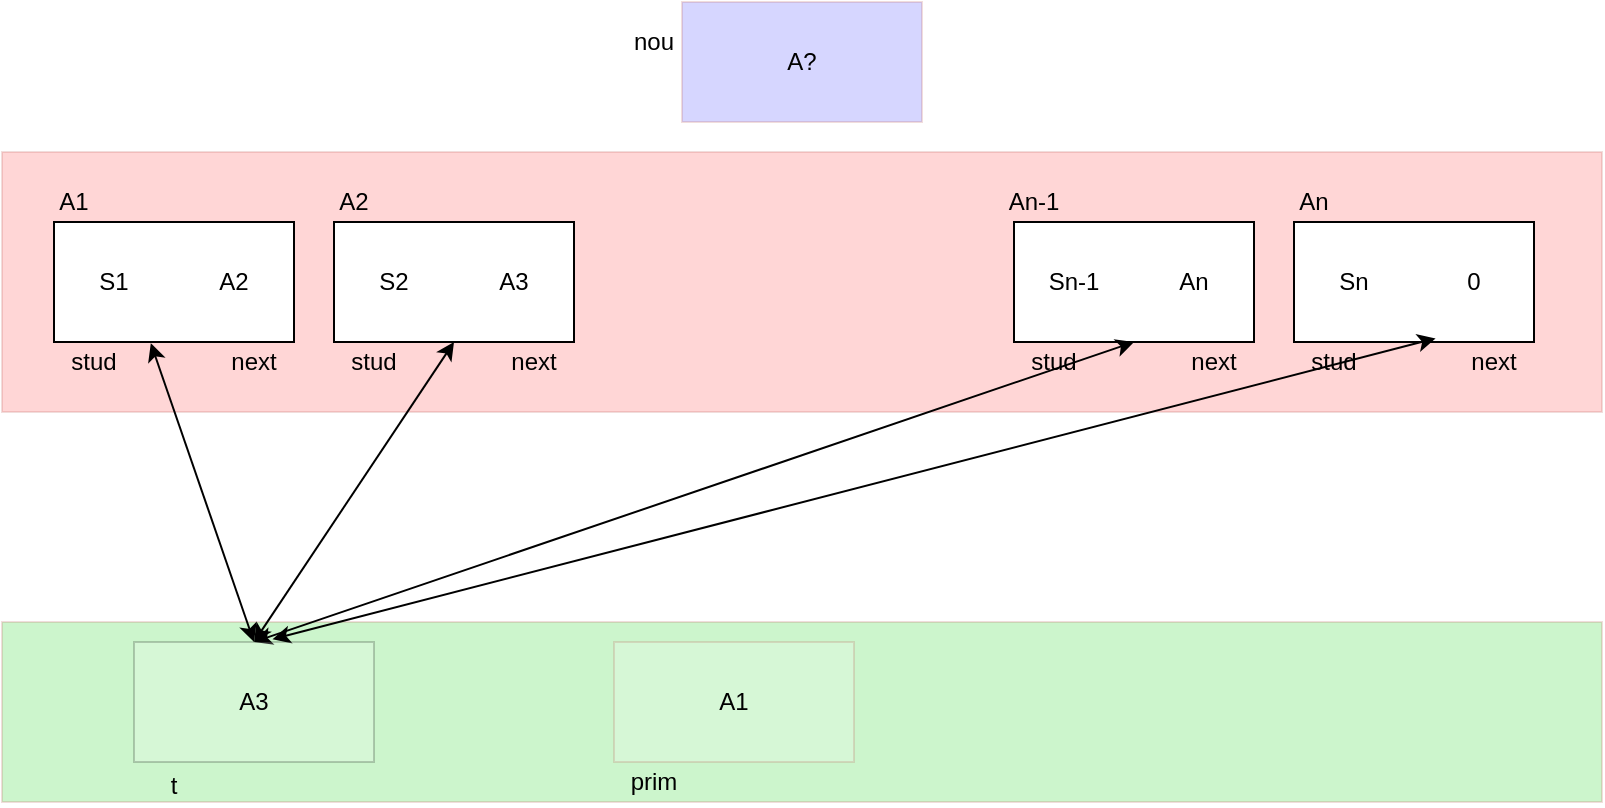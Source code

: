 <mxfile version="14.5.1" type="device"><diagram id="Xftln9_hrZtausscH2vd" name="Page-1"><mxGraphModel dx="1038" dy="548" grid="1" gridSize="10" guides="1" tooltips="1" connect="1" arrows="1" fold="1" page="1" pageScale="1" pageWidth="827" pageHeight="1169" math="0" shadow="0"><root><mxCell id="0"/><mxCell id="1" parent="0"/><mxCell id="q1DSiTfd3d8a4xcCRH58-27" value="" style="rounded=0;whiteSpace=wrap;html=1;strokeColor=#B85450;shadow=0;opacity=20;fillColor=#00CC00;" vertex="1" parent="1"><mxGeometry x="14" y="320" width="800" height="90" as="geometry"/></mxCell><mxCell id="q1DSiTfd3d8a4xcCRH58-26" value="" style="rounded=0;whiteSpace=wrap;html=1;strokeColor=#B85450;shadow=0;opacity=20;fillColor=#FF3333;" vertex="1" parent="1"><mxGeometry x="14" y="85" width="800" height="130" as="geometry"/></mxCell><mxCell id="q1DSiTfd3d8a4xcCRH58-1" value="" style="rounded=0;whiteSpace=wrap;html=1;" vertex="1" parent="1"><mxGeometry x="40" y="120" width="120" height="60" as="geometry"/></mxCell><mxCell id="q1DSiTfd3d8a4xcCRH58-2" value="stud" style="text;html=1;strokeColor=none;fillColor=none;align=center;verticalAlign=middle;whiteSpace=wrap;rounded=0;" vertex="1" parent="1"><mxGeometry x="40" y="180" width="40" height="20" as="geometry"/></mxCell><mxCell id="q1DSiTfd3d8a4xcCRH58-4" value="next" style="text;html=1;strokeColor=none;fillColor=none;align=center;verticalAlign=middle;whiteSpace=wrap;rounded=0;" vertex="1" parent="1"><mxGeometry x="120" y="180" width="40" height="20" as="geometry"/></mxCell><mxCell id="q1DSiTfd3d8a4xcCRH58-5" value="S1" style="text;html=1;strokeColor=none;fillColor=none;align=center;verticalAlign=middle;whiteSpace=wrap;rounded=0;" vertex="1" parent="1"><mxGeometry x="50" y="140" width="40" height="20" as="geometry"/></mxCell><mxCell id="q1DSiTfd3d8a4xcCRH58-6" value="A2" style="text;html=1;strokeColor=none;fillColor=none;align=center;verticalAlign=middle;whiteSpace=wrap;rounded=0;" vertex="1" parent="1"><mxGeometry x="110" y="140" width="40" height="20" as="geometry"/></mxCell><mxCell id="q1DSiTfd3d8a4xcCRH58-7" value="A1" style="text;html=1;strokeColor=none;fillColor=none;align=center;verticalAlign=middle;whiteSpace=wrap;rounded=0;" vertex="1" parent="1"><mxGeometry x="30" y="100" width="40" height="20" as="geometry"/></mxCell><mxCell id="q1DSiTfd3d8a4xcCRH58-8" value="" style="rounded=0;whiteSpace=wrap;html=1;" vertex="1" parent="1"><mxGeometry x="180" y="120" width="120" height="60" as="geometry"/></mxCell><mxCell id="q1DSiTfd3d8a4xcCRH58-9" value="stud" style="text;html=1;strokeColor=none;fillColor=none;align=center;verticalAlign=middle;whiteSpace=wrap;rounded=0;" vertex="1" parent="1"><mxGeometry x="180" y="180" width="40" height="20" as="geometry"/></mxCell><mxCell id="q1DSiTfd3d8a4xcCRH58-10" value="next" style="text;html=1;strokeColor=none;fillColor=none;align=center;verticalAlign=middle;whiteSpace=wrap;rounded=0;" vertex="1" parent="1"><mxGeometry x="260" y="180" width="40" height="20" as="geometry"/></mxCell><mxCell id="q1DSiTfd3d8a4xcCRH58-11" value="S2" style="text;html=1;strokeColor=none;fillColor=none;align=center;verticalAlign=middle;whiteSpace=wrap;rounded=0;" vertex="1" parent="1"><mxGeometry x="190" y="140" width="40" height="20" as="geometry"/></mxCell><mxCell id="q1DSiTfd3d8a4xcCRH58-12" value="A3" style="text;html=1;strokeColor=none;fillColor=none;align=center;verticalAlign=middle;whiteSpace=wrap;rounded=0;" vertex="1" parent="1"><mxGeometry x="250" y="140" width="40" height="20" as="geometry"/></mxCell><mxCell id="q1DSiTfd3d8a4xcCRH58-13" value="A2" style="text;html=1;strokeColor=none;fillColor=none;align=center;verticalAlign=middle;whiteSpace=wrap;rounded=0;" vertex="1" parent="1"><mxGeometry x="170" y="100" width="40" height="20" as="geometry"/></mxCell><mxCell id="q1DSiTfd3d8a4xcCRH58-14" value="" style="rounded=0;whiteSpace=wrap;html=1;" vertex="1" parent="1"><mxGeometry x="520" y="120" width="120" height="60" as="geometry"/></mxCell><mxCell id="q1DSiTfd3d8a4xcCRH58-15" value="stud" style="text;html=1;strokeColor=none;fillColor=none;align=center;verticalAlign=middle;whiteSpace=wrap;rounded=0;" vertex="1" parent="1"><mxGeometry x="520" y="180" width="40" height="20" as="geometry"/></mxCell><mxCell id="q1DSiTfd3d8a4xcCRH58-16" value="next" style="text;html=1;strokeColor=none;fillColor=none;align=center;verticalAlign=middle;whiteSpace=wrap;rounded=0;" vertex="1" parent="1"><mxGeometry x="600" y="180" width="40" height="20" as="geometry"/></mxCell><mxCell id="q1DSiTfd3d8a4xcCRH58-17" value="Sn-1" style="text;html=1;strokeColor=none;fillColor=none;align=center;verticalAlign=middle;whiteSpace=wrap;rounded=0;" vertex="1" parent="1"><mxGeometry x="530" y="140" width="40" height="20" as="geometry"/></mxCell><mxCell id="q1DSiTfd3d8a4xcCRH58-18" value="An" style="text;html=1;strokeColor=none;fillColor=none;align=center;verticalAlign=middle;whiteSpace=wrap;rounded=0;" vertex="1" parent="1"><mxGeometry x="590" y="140" width="40" height="20" as="geometry"/></mxCell><mxCell id="q1DSiTfd3d8a4xcCRH58-19" value="An-1" style="text;html=1;strokeColor=none;fillColor=none;align=center;verticalAlign=middle;whiteSpace=wrap;rounded=0;" vertex="1" parent="1"><mxGeometry x="510" y="100" width="40" height="20" as="geometry"/></mxCell><mxCell id="q1DSiTfd3d8a4xcCRH58-20" value="" style="rounded=0;whiteSpace=wrap;html=1;" vertex="1" parent="1"><mxGeometry x="660" y="120" width="120" height="60" as="geometry"/></mxCell><mxCell id="q1DSiTfd3d8a4xcCRH58-21" value="stud" style="text;html=1;strokeColor=none;fillColor=none;align=center;verticalAlign=middle;whiteSpace=wrap;rounded=0;" vertex="1" parent="1"><mxGeometry x="660" y="180" width="40" height="20" as="geometry"/></mxCell><mxCell id="q1DSiTfd3d8a4xcCRH58-22" value="next" style="text;html=1;strokeColor=none;fillColor=none;align=center;verticalAlign=middle;whiteSpace=wrap;rounded=0;" vertex="1" parent="1"><mxGeometry x="740" y="180" width="40" height="20" as="geometry"/></mxCell><mxCell id="q1DSiTfd3d8a4xcCRH58-23" value="Sn" style="text;html=1;strokeColor=none;fillColor=none;align=center;verticalAlign=middle;whiteSpace=wrap;rounded=0;" vertex="1" parent="1"><mxGeometry x="670" y="140" width="40" height="20" as="geometry"/></mxCell><mxCell id="q1DSiTfd3d8a4xcCRH58-24" value="0" style="text;html=1;strokeColor=none;fillColor=none;align=center;verticalAlign=middle;whiteSpace=wrap;rounded=0;" vertex="1" parent="1"><mxGeometry x="730" y="140" width="40" height="20" as="geometry"/></mxCell><mxCell id="q1DSiTfd3d8a4xcCRH58-25" value="An" style="text;html=1;strokeColor=none;fillColor=none;align=center;verticalAlign=middle;whiteSpace=wrap;rounded=0;" vertex="1" parent="1"><mxGeometry x="650" y="100" width="40" height="20" as="geometry"/></mxCell><mxCell id="q1DSiTfd3d8a4xcCRH58-29" value="t" style="text;html=1;strokeColor=none;fillColor=none;align=center;verticalAlign=middle;whiteSpace=wrap;rounded=0;shadow=0;opacity=20;" vertex="1" parent="1"><mxGeometry x="80" y="392" width="40" height="20" as="geometry"/></mxCell><mxCell id="q1DSiTfd3d8a4xcCRH58-31" value="prim" style="text;html=1;strokeColor=none;fillColor=none;align=center;verticalAlign=middle;whiteSpace=wrap;rounded=0;shadow=0;opacity=20;" vertex="1" parent="1"><mxGeometry x="290" y="390" width="100" height="20" as="geometry"/></mxCell><mxCell id="q1DSiTfd3d8a4xcCRH58-32" value="A?" style="rounded=0;whiteSpace=wrap;html=1;shadow=0;strokeColor=#B85450;opacity=20;fillColor=#3333FF;" vertex="1" parent="1"><mxGeometry x="354" y="10" width="120" height="60" as="geometry"/></mxCell><mxCell id="q1DSiTfd3d8a4xcCRH58-33" value="nou" style="text;html=1;strokeColor=none;fillColor=none;align=center;verticalAlign=middle;whiteSpace=wrap;rounded=0;shadow=0;opacity=20;" vertex="1" parent="1"><mxGeometry x="320" y="20" width="40" height="20" as="geometry"/></mxCell><mxCell id="q1DSiTfd3d8a4xcCRH58-36" value="" style="endArrow=classic;startArrow=classic;html=1;entryX=1.21;entryY=0.03;entryDx=0;entryDy=0;entryPerimeter=0;exitX=0.5;exitY=0;exitDx=0;exitDy=0;" edge="1" parent="1" source="q1DSiTfd3d8a4xcCRH58-28" target="q1DSiTfd3d8a4xcCRH58-2"><mxGeometry width="50" height="50" relative="1" as="geometry"><mxPoint x="100" y="340" as="sourcePoint"/><mxPoint x="150" y="290" as="targetPoint"/></mxGeometry></mxCell><mxCell id="q1DSiTfd3d8a4xcCRH58-37" value="" style="endArrow=classic;startArrow=classic;html=1;entryX=0.5;entryY=1;entryDx=0;entryDy=0;" edge="1" parent="1" target="q1DSiTfd3d8a4xcCRH58-8"><mxGeometry width="50" height="50" relative="1" as="geometry"><mxPoint x="140" y="330" as="sourcePoint"/><mxPoint x="98.4" y="190.6" as="targetPoint"/></mxGeometry></mxCell><mxCell id="q1DSiTfd3d8a4xcCRH58-38" value="" style="endArrow=classic;startArrow=classic;html=1;entryX=0.5;entryY=1;entryDx=0;entryDy=0;exitX=0.5;exitY=0;exitDx=0;exitDy=0;" edge="1" parent="1" source="q1DSiTfd3d8a4xcCRH58-28" target="q1DSiTfd3d8a4xcCRH58-14"><mxGeometry width="50" height="50" relative="1" as="geometry"><mxPoint x="150" y="340" as="sourcePoint"/><mxPoint x="250" y="190" as="targetPoint"/></mxGeometry></mxCell><mxCell id="q1DSiTfd3d8a4xcCRH58-39" value="" style="endArrow=classic;startArrow=classic;html=1;entryX=0.59;entryY=0.97;entryDx=0;entryDy=0;exitX=0.577;exitY=-0.023;exitDx=0;exitDy=0;exitPerimeter=0;entryPerimeter=0;" edge="1" parent="1" source="q1DSiTfd3d8a4xcCRH58-28" target="q1DSiTfd3d8a4xcCRH58-20"><mxGeometry width="50" height="50" relative="1" as="geometry"><mxPoint x="160" y="350" as="sourcePoint"/><mxPoint x="260" y="200" as="targetPoint"/></mxGeometry></mxCell><mxCell id="q1DSiTfd3d8a4xcCRH58-30" value="A1" style="rounded=0;whiteSpace=wrap;html=1;shadow=0;strokeColor=#B85450;opacity=20;" vertex="1" parent="1"><mxGeometry x="320" y="330" width="120" height="60" as="geometry"/></mxCell><mxCell id="q1DSiTfd3d8a4xcCRH58-28" value="A3" style="rounded=0;whiteSpace=wrap;html=1;shadow=0;opacity=20;" vertex="1" parent="1"><mxGeometry x="80" y="330" width="120" height="60" as="geometry"/></mxCell></root></mxGraphModel></diagram></mxfile>